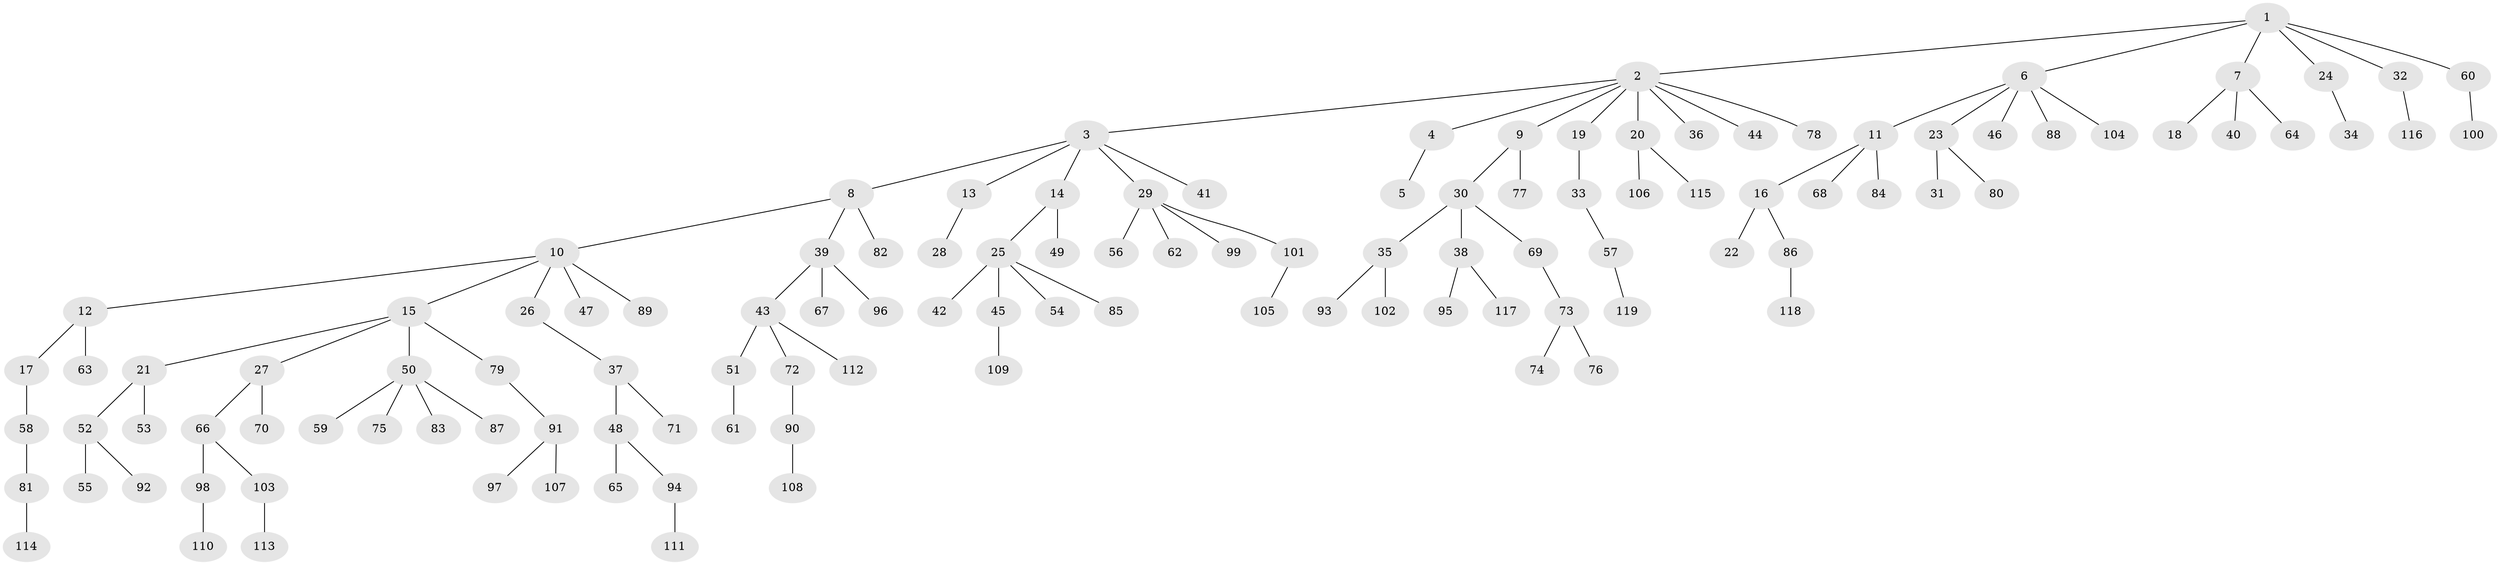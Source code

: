 // coarse degree distribution, {13: 0.012048192771084338, 6: 0.024096385542168676, 2: 0.18072289156626506, 1: 0.5783132530120482, 7: 0.012048192771084338, 5: 0.024096385542168676, 3: 0.14457831325301204, 4: 0.024096385542168676}
// Generated by graph-tools (version 1.1) at 2025/19/03/04/25 18:19:19]
// undirected, 119 vertices, 118 edges
graph export_dot {
graph [start="1"]
  node [color=gray90,style=filled];
  1;
  2;
  3;
  4;
  5;
  6;
  7;
  8;
  9;
  10;
  11;
  12;
  13;
  14;
  15;
  16;
  17;
  18;
  19;
  20;
  21;
  22;
  23;
  24;
  25;
  26;
  27;
  28;
  29;
  30;
  31;
  32;
  33;
  34;
  35;
  36;
  37;
  38;
  39;
  40;
  41;
  42;
  43;
  44;
  45;
  46;
  47;
  48;
  49;
  50;
  51;
  52;
  53;
  54;
  55;
  56;
  57;
  58;
  59;
  60;
  61;
  62;
  63;
  64;
  65;
  66;
  67;
  68;
  69;
  70;
  71;
  72;
  73;
  74;
  75;
  76;
  77;
  78;
  79;
  80;
  81;
  82;
  83;
  84;
  85;
  86;
  87;
  88;
  89;
  90;
  91;
  92;
  93;
  94;
  95;
  96;
  97;
  98;
  99;
  100;
  101;
  102;
  103;
  104;
  105;
  106;
  107;
  108;
  109;
  110;
  111;
  112;
  113;
  114;
  115;
  116;
  117;
  118;
  119;
  1 -- 2;
  1 -- 6;
  1 -- 7;
  1 -- 24;
  1 -- 32;
  1 -- 60;
  2 -- 3;
  2 -- 4;
  2 -- 9;
  2 -- 19;
  2 -- 20;
  2 -- 36;
  2 -- 44;
  2 -- 78;
  3 -- 8;
  3 -- 13;
  3 -- 14;
  3 -- 29;
  3 -- 41;
  4 -- 5;
  6 -- 11;
  6 -- 23;
  6 -- 46;
  6 -- 88;
  6 -- 104;
  7 -- 18;
  7 -- 40;
  7 -- 64;
  8 -- 10;
  8 -- 39;
  8 -- 82;
  9 -- 30;
  9 -- 77;
  10 -- 12;
  10 -- 15;
  10 -- 26;
  10 -- 47;
  10 -- 89;
  11 -- 16;
  11 -- 68;
  11 -- 84;
  12 -- 17;
  12 -- 63;
  13 -- 28;
  14 -- 25;
  14 -- 49;
  15 -- 21;
  15 -- 27;
  15 -- 50;
  15 -- 79;
  16 -- 22;
  16 -- 86;
  17 -- 58;
  19 -- 33;
  20 -- 106;
  20 -- 115;
  21 -- 52;
  21 -- 53;
  23 -- 31;
  23 -- 80;
  24 -- 34;
  25 -- 42;
  25 -- 45;
  25 -- 54;
  25 -- 85;
  26 -- 37;
  27 -- 66;
  27 -- 70;
  29 -- 56;
  29 -- 62;
  29 -- 99;
  29 -- 101;
  30 -- 35;
  30 -- 38;
  30 -- 69;
  32 -- 116;
  33 -- 57;
  35 -- 93;
  35 -- 102;
  37 -- 48;
  37 -- 71;
  38 -- 95;
  38 -- 117;
  39 -- 43;
  39 -- 67;
  39 -- 96;
  43 -- 51;
  43 -- 72;
  43 -- 112;
  45 -- 109;
  48 -- 65;
  48 -- 94;
  50 -- 59;
  50 -- 75;
  50 -- 83;
  50 -- 87;
  51 -- 61;
  52 -- 55;
  52 -- 92;
  57 -- 119;
  58 -- 81;
  60 -- 100;
  66 -- 98;
  66 -- 103;
  69 -- 73;
  72 -- 90;
  73 -- 74;
  73 -- 76;
  79 -- 91;
  81 -- 114;
  86 -- 118;
  90 -- 108;
  91 -- 97;
  91 -- 107;
  94 -- 111;
  98 -- 110;
  101 -- 105;
  103 -- 113;
}
